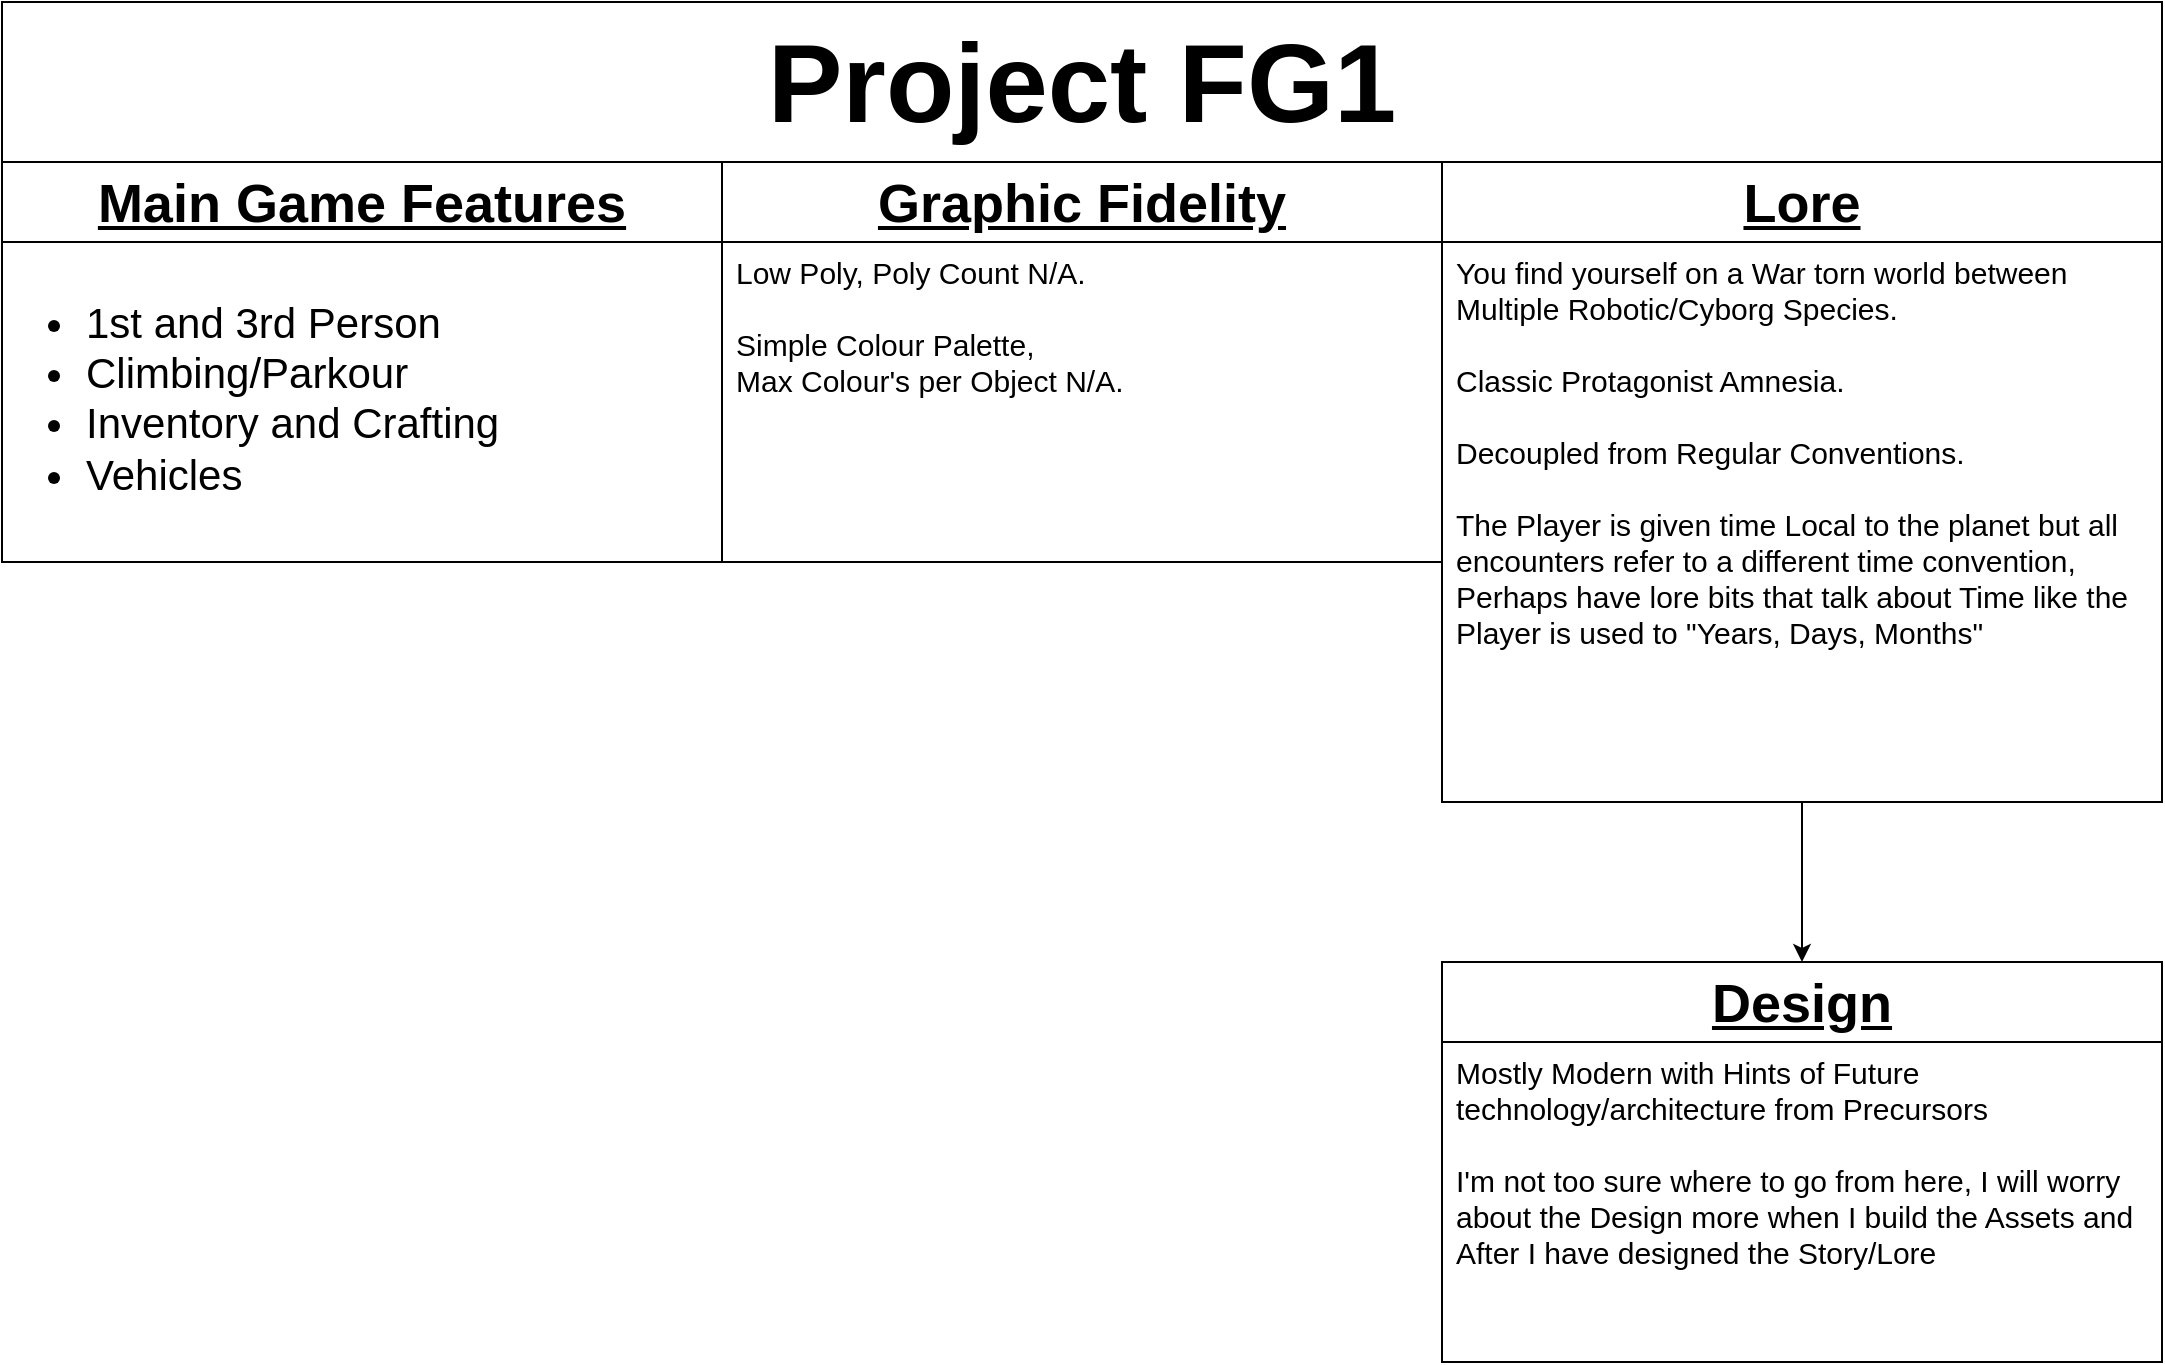 <mxfile version="20.0.4" type="github" pages="2">
  <diagram id="-oCOMcQ30E3FEB3OWvga" name="Main Info">
    <mxGraphModel dx="1381" dy="837" grid="1" gridSize="10" guides="1" tooltips="1" connect="1" arrows="1" fold="1" page="1" pageScale="1" pageWidth="1169" pageHeight="827" math="0" shadow="0">
      <root>
        <mxCell id="0" />
        <mxCell id="1" parent="0" />
        <mxCell id="SXhXEY8Pxpm4SsG_V0A8-14" value="&lt;ul style=&quot;font-size: 21px;&quot;&gt;&lt;li style=&quot;font-size: 21px;&quot;&gt;1st and 3rd Person&lt;/li&gt;&lt;li style=&quot;font-size: 21px;&quot;&gt;Climbing/Parkour&lt;/li&gt;&lt;li style=&quot;font-size: 21px;&quot;&gt;Inventory and Crafting&lt;/li&gt;&lt;li style=&quot;font-size: 21px;&quot;&gt;Vehicles&lt;/li&gt;&lt;/ul&gt;" style="rounded=0;whiteSpace=wrap;html=1;fontSize=21;align=left;verticalAlign=top;" parent="1" vertex="1">
          <mxGeometry x="40" y="120" width="360" height="160" as="geometry" />
        </mxCell>
        <mxCell id="SXhXEY8Pxpm4SsG_V0A8-13" value="&lt;span style=&quot;font-size: 56px;&quot;&gt;Project FG1&lt;/span&gt;" style="rounded=0;whiteSpace=wrap;html=1;fontSize=27;fontStyle=1;verticalAlign=top;" parent="1" vertex="1">
          <mxGeometry x="40" width="1080" height="80" as="geometry" />
        </mxCell>
        <mxCell id="SXhXEY8Pxpm4SsG_V0A8-12" value="&lt;span style=&quot;font-size: 27px; font-weight: 700; background-color: initial; text-decoration-line: underline;&quot;&gt;Main Game&amp;nbsp;&lt;/span&gt;&lt;span style=&quot;font-size: 27px; font-weight: 700; background-color: initial; text-decoration-line: underline;&quot;&gt;Features&lt;/span&gt;" style="rounded=0;whiteSpace=wrap;html=1;fontSize=29;" parent="1" vertex="1">
          <mxGeometry x="40" y="80" width="360" height="40" as="geometry" />
        </mxCell>
        <mxCell id="SXhXEY8Pxpm4SsG_V0A8-16" value="&lt;span style=&quot;font-size: 27px; font-weight: 700; text-decoration-line: underline;&quot;&gt;Graphic Fidelity&lt;/span&gt;" style="rounded=0;whiteSpace=wrap;html=1;fontSize=29;" parent="1" vertex="1">
          <mxGeometry x="400" y="80" width="360" height="40" as="geometry" />
        </mxCell>
        <mxCell id="SXhXEY8Pxpm4SsG_V0A8-23" value="&lt;span style=&quot;font-size: 27px; font-weight: 700; text-decoration-line: underline;&quot;&gt;Design&lt;/span&gt;" style="rounded=0;whiteSpace=wrap;html=1;fontSize=29;" parent="1" vertex="1">
          <mxGeometry x="760" y="480" width="360" height="40" as="geometry" />
        </mxCell>
        <mxCell id="SXhXEY8Pxpm4SsG_V0A8-29" value="&lt;span style=&quot;background-color: initial; font-size: 15px;&quot;&gt;Low Poly, Poly Count N/A.&lt;br style=&quot;font-size: 15px;&quot;&gt;&lt;/span&gt;&lt;br style=&quot;font-size: 15px;&quot;&gt;&lt;span style=&quot;background-color: initial; font-size: 15px;&quot;&gt;Simple Colour Palette, &lt;br&gt;Max Colour&#39;s per Object N/A.&lt;/span&gt;" style="rounded=0;whiteSpace=wrap;html=1;fontSize=15;align=left;verticalAlign=top;spacingLeft=5;" parent="1" vertex="1">
          <mxGeometry x="400" y="120" width="360" height="160" as="geometry" />
        </mxCell>
        <mxCell id="SXhXEY8Pxpm4SsG_V0A8-30" value="Mostly Modern with Hints of Future technology/architecture from Precursors&lt;br&gt;&lt;br&gt;I&#39;m not too sure where to go from here, I will worry about the Design more when I build the Assets and After I have designed the Story/Lore" style="rounded=0;whiteSpace=wrap;html=1;fontSize=15;align=left;verticalAlign=top;spacingLeft=5;" parent="1" vertex="1">
          <mxGeometry x="760" y="520" width="360" height="160" as="geometry" />
        </mxCell>
        <mxCell id="WTTrBmFcZVT1cNoipJBk-1" value="&lt;span style=&quot;font-size: 27px; font-weight: 700; text-decoration-line: underline;&quot;&gt;Lore&lt;/span&gt;" style="rounded=0;whiteSpace=wrap;html=1;fontSize=29;" vertex="1" parent="1">
          <mxGeometry x="760" y="80" width="360" height="40" as="geometry" />
        </mxCell>
        <mxCell id="WTTrBmFcZVT1cNoipJBk-3" style="edgeStyle=orthogonalEdgeStyle;rounded=0;orthogonalLoop=1;jettySize=auto;html=1;exitX=0.5;exitY=1;exitDx=0;exitDy=0;entryX=0.5;entryY=0;entryDx=0;entryDy=0;fontSize=15;" edge="1" parent="1" source="WTTrBmFcZVT1cNoipJBk-2" target="SXhXEY8Pxpm4SsG_V0A8-23">
          <mxGeometry relative="1" as="geometry" />
        </mxCell>
        <mxCell id="WTTrBmFcZVT1cNoipJBk-2" value="You find yourself on a War torn world between Multiple Robotic/Cyborg Species.&lt;br&gt;&lt;br&gt;Classic Protagonist Amnesia.&lt;br&gt;&lt;br&gt;Decoupled from Regular Conventions.&lt;br&gt;&lt;br&gt;The Player is given time Local to the planet but all encounters refer to a different time convention, Perhaps have lore bits that talk about Time like the Player is used to &quot;Years, Days, Months&quot;" style="rounded=0;whiteSpace=wrap;html=1;fontSize=15;align=left;verticalAlign=top;spacingLeft=5;" vertex="1" parent="1">
          <mxGeometry x="760" y="120" width="360" height="280" as="geometry" />
        </mxCell>
      </root>
    </mxGraphModel>
  </diagram>
  <diagram id="vRhMuOtopT-bNtXbqueS" name="Mechanic 1">
    <mxGraphModel dx="1381" dy="803" grid="1" gridSize="10" guides="1" tooltips="1" connect="1" arrows="1" fold="1" page="1" pageScale="1" pageWidth="1169" pageHeight="827" math="0" shadow="0">
      <root>
        <mxCell id="0" />
        <mxCell id="1" parent="0" />
      </root>
    </mxGraphModel>
  </diagram>
</mxfile>
